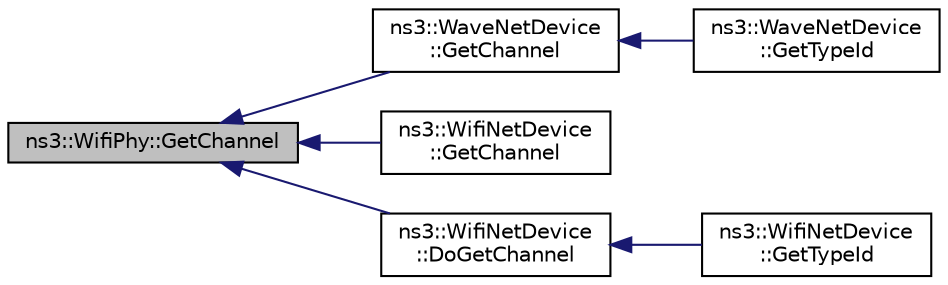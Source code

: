 digraph "ns3::WifiPhy::GetChannel"
{
  edge [fontname="Helvetica",fontsize="10",labelfontname="Helvetica",labelfontsize="10"];
  node [fontname="Helvetica",fontsize="10",shape=record];
  rankdir="LR";
  Node1 [label="ns3::WifiPhy::GetChannel",height=0.2,width=0.4,color="black", fillcolor="grey75", style="filled", fontcolor="black"];
  Node1 -> Node2 [dir="back",color="midnightblue",fontsize="10",style="solid"];
  Node2 [label="ns3::WaveNetDevice\l::GetChannel",height=0.2,width=0.4,color="black", fillcolor="white", style="filled",URL="$d4/d1c/classns3_1_1WaveNetDevice.html#a887be3c7138671e2fc3e2caff96ce3dc"];
  Node2 -> Node3 [dir="back",color="midnightblue",fontsize="10",style="solid"];
  Node3 [label="ns3::WaveNetDevice\l::GetTypeId",height=0.2,width=0.4,color="black", fillcolor="white", style="filled",URL="$d4/d1c/classns3_1_1WaveNetDevice.html#a89ef5e155729b91ccf8c5e057bdb31af",tooltip="Get the type ID. "];
  Node1 -> Node4 [dir="back",color="midnightblue",fontsize="10",style="solid"];
  Node4 [label="ns3::WifiNetDevice\l::GetChannel",height=0.2,width=0.4,color="black", fillcolor="white", style="filled",URL="$df/d58/classns3_1_1WifiNetDevice.html#adbe5e422750b826652aa6cd8fea0cecb"];
  Node1 -> Node5 [dir="back",color="midnightblue",fontsize="10",style="solid"];
  Node5 [label="ns3::WifiNetDevice\l::DoGetChannel",height=0.2,width=0.4,color="black", fillcolor="white", style="filled",URL="$df/d58/classns3_1_1WifiNetDevice.html#a90d7955901fe2632e2dbd058f3729625"];
  Node5 -> Node6 [dir="back",color="midnightblue",fontsize="10",style="solid"];
  Node6 [label="ns3::WifiNetDevice\l::GetTypeId",height=0.2,width=0.4,color="black", fillcolor="white", style="filled",URL="$df/d58/classns3_1_1WifiNetDevice.html#a94194d4a4f27318dd13627ab9d8a2bce",tooltip="Get the type ID. "];
}
